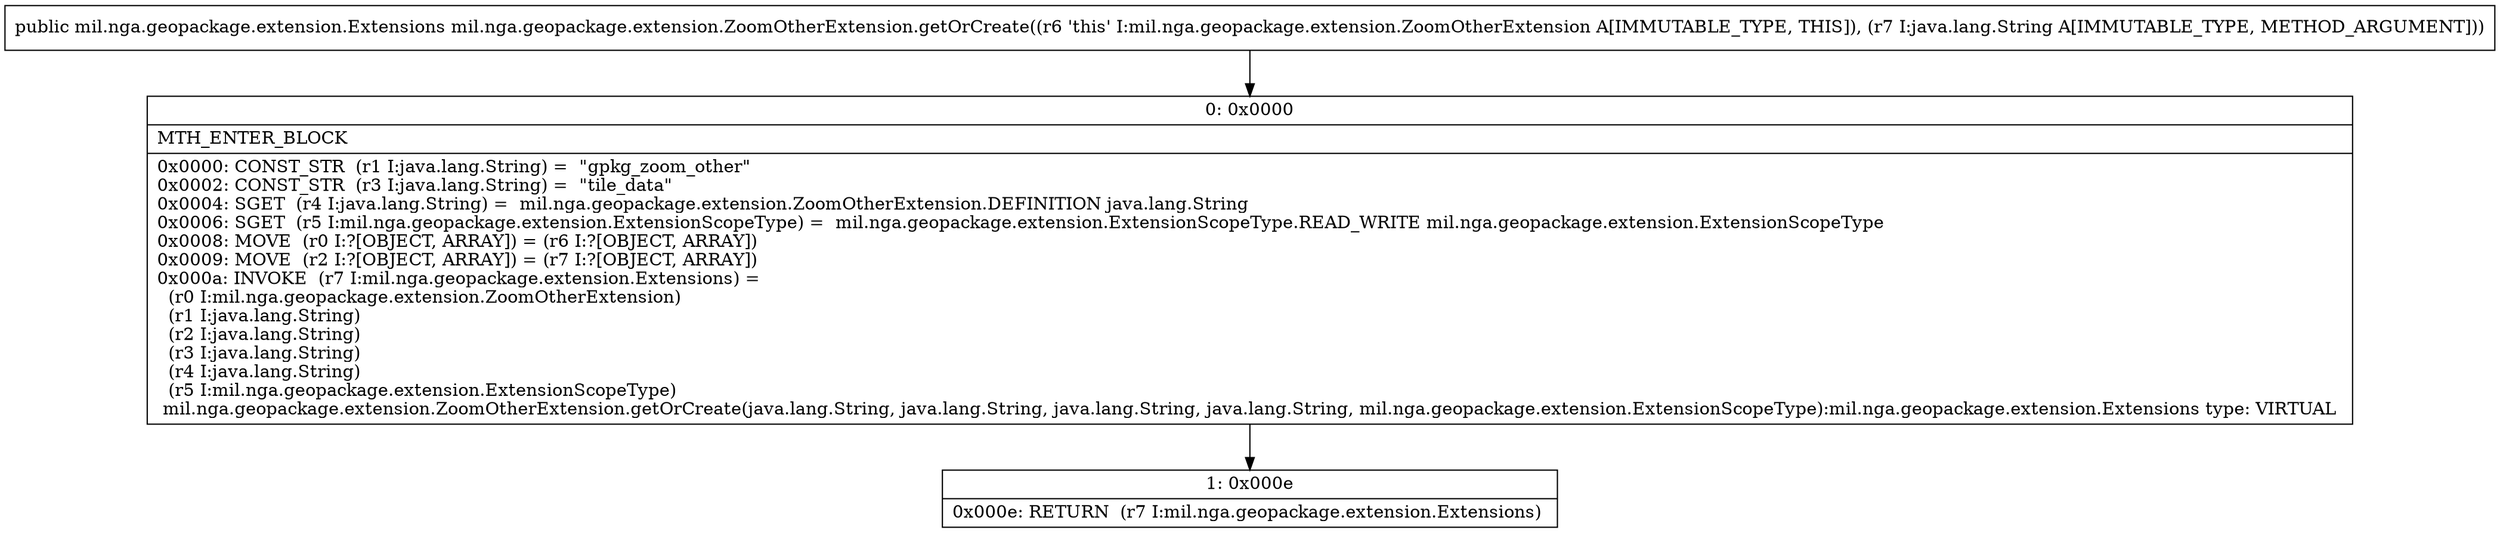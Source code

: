 digraph "CFG formil.nga.geopackage.extension.ZoomOtherExtension.getOrCreate(Ljava\/lang\/String;)Lmil\/nga\/geopackage\/extension\/Extensions;" {
Node_0 [shape=record,label="{0\:\ 0x0000|MTH_ENTER_BLOCK\l|0x0000: CONST_STR  (r1 I:java.lang.String) =  \"gpkg_zoom_other\" \l0x0002: CONST_STR  (r3 I:java.lang.String) =  \"tile_data\" \l0x0004: SGET  (r4 I:java.lang.String) =  mil.nga.geopackage.extension.ZoomOtherExtension.DEFINITION java.lang.String \l0x0006: SGET  (r5 I:mil.nga.geopackage.extension.ExtensionScopeType) =  mil.nga.geopackage.extension.ExtensionScopeType.READ_WRITE mil.nga.geopackage.extension.ExtensionScopeType \l0x0008: MOVE  (r0 I:?[OBJECT, ARRAY]) = (r6 I:?[OBJECT, ARRAY]) \l0x0009: MOVE  (r2 I:?[OBJECT, ARRAY]) = (r7 I:?[OBJECT, ARRAY]) \l0x000a: INVOKE  (r7 I:mil.nga.geopackage.extension.Extensions) = \l  (r0 I:mil.nga.geopackage.extension.ZoomOtherExtension)\l  (r1 I:java.lang.String)\l  (r2 I:java.lang.String)\l  (r3 I:java.lang.String)\l  (r4 I:java.lang.String)\l  (r5 I:mil.nga.geopackage.extension.ExtensionScopeType)\l mil.nga.geopackage.extension.ZoomOtherExtension.getOrCreate(java.lang.String, java.lang.String, java.lang.String, java.lang.String, mil.nga.geopackage.extension.ExtensionScopeType):mil.nga.geopackage.extension.Extensions type: VIRTUAL \l}"];
Node_1 [shape=record,label="{1\:\ 0x000e|0x000e: RETURN  (r7 I:mil.nga.geopackage.extension.Extensions) \l}"];
MethodNode[shape=record,label="{public mil.nga.geopackage.extension.Extensions mil.nga.geopackage.extension.ZoomOtherExtension.getOrCreate((r6 'this' I:mil.nga.geopackage.extension.ZoomOtherExtension A[IMMUTABLE_TYPE, THIS]), (r7 I:java.lang.String A[IMMUTABLE_TYPE, METHOD_ARGUMENT])) }"];
MethodNode -> Node_0;
Node_0 -> Node_1;
}

